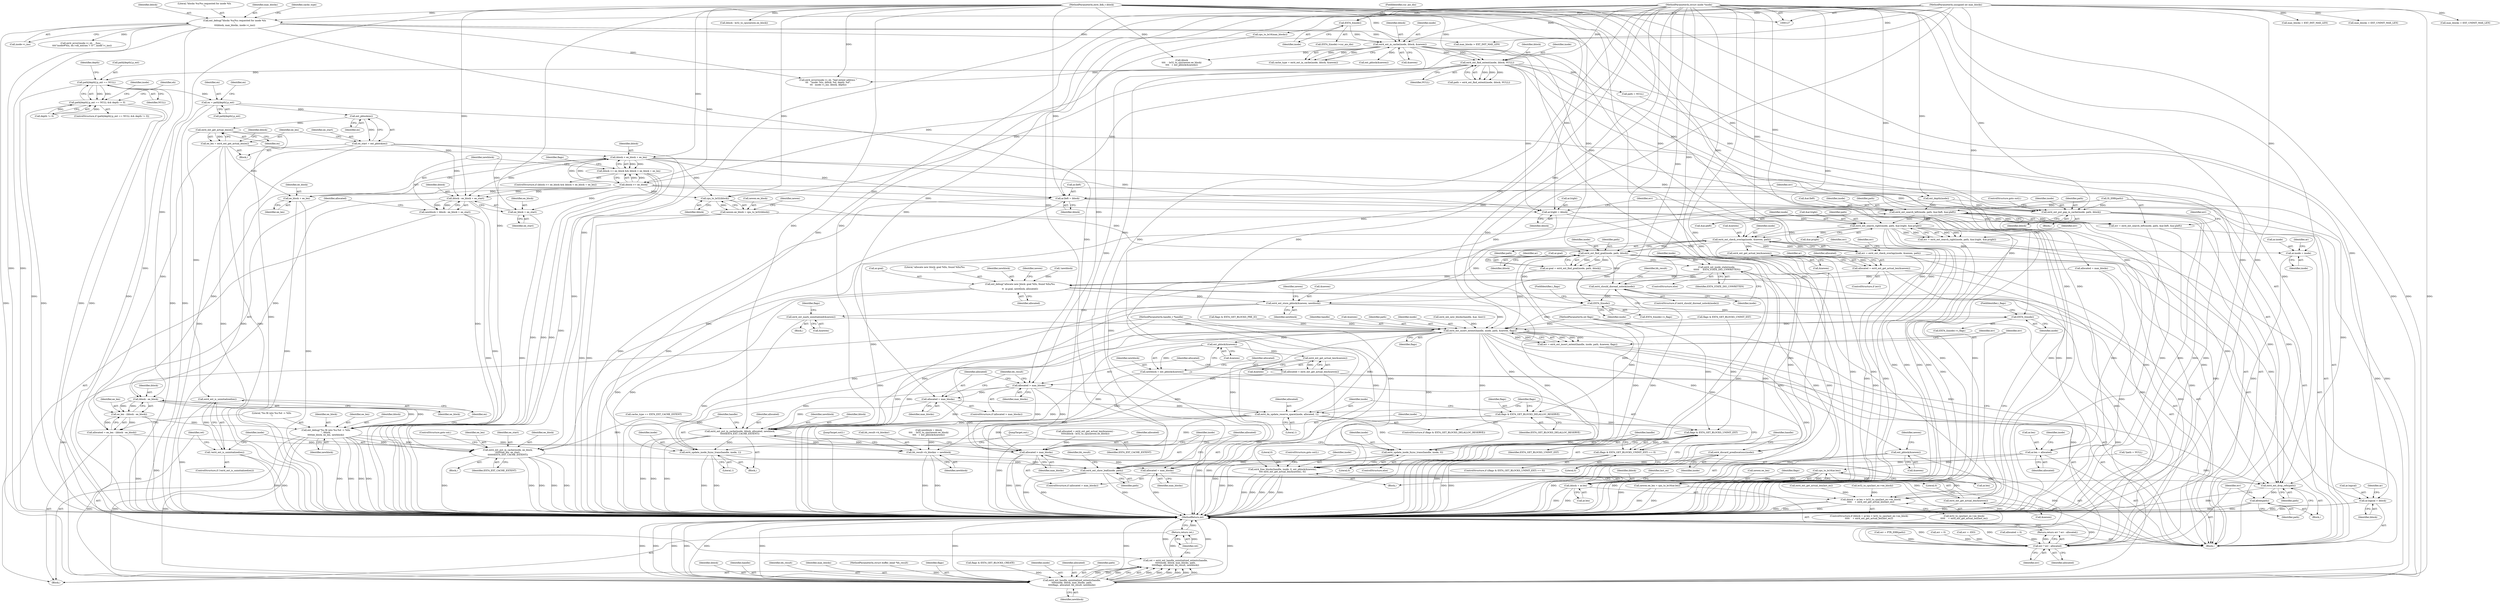 digraph "0_linux_744692dc059845b2a3022119871846e74d4f6e11@array" {
"1000257" [label="(Call,path[depth].p_ext == NULL)"];
"1000235" [label="(Call,ext4_ext_find_extent(inode, iblock, NULL))"];
"1000178" [label="(Call,ext4_ext_in_cache(inode, iblock, &newex))"];
"1000160" [label="(Call,EXT4_I(inode))"];
"1000129" [label="(MethodParameterIn,struct inode *inode)"];
"1000169" [label="(Call,ext_debug(\"blocks %u/%u requested for inode %lu\n\",\n\t\t\tiblock, max_blocks, inode->i_ino))"];
"1000130" [label="(MethodParameterIn,ext4_lblk_t iblock)"];
"1000131" [label="(MethodParameterIn,unsigned int max_blocks)"];
"1000256" [label="(Call,path[depth].p_ext == NULL && depth != 0)"];
"1000290" [label="(Call,ex = path[depth].p_ext)"];
"1000310" [label="(Call,ext_pblock(ex))"];
"1000308" [label="(Call,ee_start = ext_pblock(ex))"];
"1000330" [label="(Call,iblock - ee_block + ee_start)"];
"1000328" [label="(Call,newblock = iblock - ee_block + ee_start)"];
"1000342" [label="(Call,ext_debug(\"%u fit into %u:%d -> %llu\n\", iblock,\n\t\t\t\t\tee_block, ee_len, newblock))"];
"1000353" [label="(Call,ext4_ext_put_in_cache(inode, ee_block,\n\t\t\t\t\t\t\tee_len, ee_start,\n\t\t\t\t\t\t\tEXT4_EXT_CACHE_EXTENT))"];
"1000719" [label="(Call,ext4_ext_show_leaf(inode, path))"];
"1000742" [label="(Call,ext4_ext_drop_refs(path))"];
"1000744" [label="(Call,kfree(path))"];
"1000362" [label="(Call,ext4_ext_handle_uninitialized_extents(handle,\n\t\t\t\t\tinode, iblock, max_blocks, path,\n\t\t\t\t\tflags, allocated, bh_result, newblock))"];
"1000360" [label="(Call,ret = ext4_ext_handle_uninitialized_extents(handle,\n\t\t\t\t\tinode, iblock, max_blocks, path,\n\t\t\t\t\tflags, allocated, bh_result, newblock))"];
"1000372" [label="(Return,return ret;)"];
"1000733" [label="(Call,bh_result->b_blocknr = newblock)"];
"1000339" [label="(Call,iblock - ee_block)"];
"1000337" [label="(Call,ee_len - (iblock - ee_block))"];
"1000335" [label="(Call,allocated = ee_len - (iblock - ee_block))"];
"1000713" [label="(Call,allocated > max_blocks)"];
"1000716" [label="(Call,allocated = max_blocks)"];
"1000747" [label="(Call,err ? err : allocated)"];
"1000746" [label="(Return,return err ? err : allocated;)"];
"1000332" [label="(Call,ee_block + ee_start)"];
"1000315" [label="(Call,ext4_ext_get_actual_len(ex))"];
"1000313" [label="(Call,ee_len = ext4_ext_get_actual_len(ex))"];
"1000322" [label="(Call,iblock < ee_block + ee_len)"];
"1000318" [label="(Call,iblock >= ee_block && iblock < ee_block + ee_len)"];
"1000381" [label="(Call,ext4_ext_put_gap_in_cache(inode, path, iblock))"];
"1000386" [label="(Call,ar.lleft = iblock)"];
"1000393" [label="(Call,ext4_ext_search_left(inode, path, &ar.lleft, &ar.pleft))"];
"1000391" [label="(Call,err = ext4_ext_search_left(inode, path, &ar.lleft, &ar.pleft))"];
"1000414" [label="(Call,ext4_ext_search_right(inode, path, &ar.lright, &ar.pright))"];
"1000412" [label="(Call,err = ext4_ext_search_right(inode, path, &ar.lright, &ar.pright))"];
"1000466" [label="(Call,ext4_ext_check_overlap(inode, &newex, path))"];
"1000464" [label="(Call,err = ext4_ext_check_overlap(inode, &newex, path))"];
"1000475" [label="(Call,ext4_ext_get_actual_len(&newex))"];
"1000473" [label="(Call,allocated = ext4_ext_get_actual_len(&newex))"];
"1000500" [label="(Call,ar.len = allocated)"];
"1000548" [label="(Call,cpu_to_le16(ar.len))"];
"1000544" [label="(Call,newex.ee_len = cpu_to_le16(ar.len))"];
"1000600" [label="(Call,iblock + ar.len > le32_to_cpu(last_ex->ee_block)\n\t\t\t\t\t    + ext4_ext_get_actual_len(last_ex))"];
"1000601" [label="(Call,iblock + ar.len)"];
"1000533" [label="(Call,ext_debug(\"allocate new block: goal %llu, found %llu/%u\n\",\n\t\t  ar.goal, newblock, allocated))"];
"1000540" [label="(Call,ext4_ext_store_pblock(&newex, newblock))"];
"1000557" [label="(Call,ext4_ext_mark_uninitialized(&newex))"];
"1000638" [label="(Call,ext4_ext_insert_extent(handle, inode, path, &newex, flags))"];
"1000636" [label="(Call,err = ext4_ext_insert_extent(handle, inode, path, &newex, flags))"];
"1000648" [label="(Call,ext4_discard_preallocations(inode))"];
"1000650" [label="(Call,ext4_free_blocks(handle, inode, 0, ext_pblock(&newex),\n\t\t\t\t ext4_ext_get_actual_len(&newex), 0))"];
"1000654" [label="(Call,ext_pblock(&newex))"];
"1000657" [label="(Call,ext4_ext_get_actual_len(&newex))"];
"1000664" [label="(Call,ext_pblock(&newex))"];
"1000662" [label="(Call,newblock = ext_pblock(&newex))"];
"1000696" [label="(Call,ext4_ext_put_in_cache(inode, iblock, allocated, newblock,\n\t\t\t\t\t\tEXT4_EXT_CACHE_EXTENT))"];
"1000702" [label="(Call,ext4_update_inode_fsync_trans(handle, inode, 1))"];
"1000669" [label="(Call,ext4_ext_get_actual_len(&newex))"];
"1000667" [label="(Call,allocated = ext4_ext_get_actual_len(&newex))"];
"1000673" [label="(Call,allocated > max_blocks)"];
"1000676" [label="(Call,allocated = max_blocks)"];
"1000685" [label="(Call,ext4_da_update_reserve_space(inode, allocated, 1))"];
"1000707" [label="(Call,ext4_update_inode_fsync_trans(handle, inode, 0))"];
"1000682" [label="(Call,flags & EXT4_GET_BLOCKS_DELALLOC_RESERVE)"];
"1000691" [label="(Call,flags & EXT4_GET_BLOCKS_UNINIT_EXT)"];
"1000690" [label="(Call,(flags & EXT4_GET_BLOCKS_UNINIT_EXT) == 0)"];
"1000482" [label="(Call,ar.inode = inode)"];
"1000491" [label="(Call,ext4_ext_find_goal(inode, path, iblock))"];
"1000487" [label="(Call,ar.goal = ext4_ext_find_goal(inode, path, iblock))"];
"1000495" [label="(Call,ar.logical = iblock)"];
"1000573" [label="(Call,ext4_set_inode_state(inode,\n \t\t\t\t\t\t     EXT4_STATE_DIO_UNWRITTEN))"];
"1000577" [label="(Call,ext4_should_dioread_nolock(inode))"];
"1000585" [label="(Call,EXT4_I(inode))"];
"1000615" [label="(Call,EXT4_I(inode))"];
"1000407" [label="(Call,ar.lright = iblock)"];
"1000456" [label="(Call,cpu_to_le32(iblock))"];
"1000452" [label="(Call,newex.ee_block = cpu_to_le32(iblock))"];
"1000324" [label="(Call,ee_block + ee_len)"];
"1000350" [label="(Call,ext4_ext_is_uninitialized(ex))"];
"1000349" [label="(Call,!ext4_ext_is_uninitialized(ex))"];
"1000561" [label="(Call,flags & EXT4_GET_BLOCKS_PRE_IO)"];
"1000365" [label="(Identifier,iblock)"];
"1000711" [label="(JumpTarget,out:)"];
"1000494" [label="(Identifier,iblock)"];
"1000265" [label="(Identifier,depth)"];
"1000723" [label="(Identifier,bh_result)"];
"1000482" [label="(Call,ar.inode = inode)"];
"1000382" [label="(Identifier,inode)"];
"1000667" [label="(Call,allocated = ext4_ext_get_actual_len(&newex))"];
"1000453" [label="(Call,newex.ee_block)"];
"1000391" [label="(Call,err = ext4_ext_search_left(inode, path, &ar.lleft, &ar.pleft))"];
"1000715" [label="(Identifier,max_blocks)"];
"1000699" [label="(Identifier,allocated)"];
"1000681" [label="(ControlStructure,if (flags & EXT4_GET_BLOCKS_DELALLOC_RESERVE))"];
"1000326" [label="(Identifier,ee_len)"];
"1000308" [label="(Call,ee_start = ext_pblock(ex))"];
"1000672" [label="(ControlStructure,if (allocated > max_blocks))"];
"1000235" [label="(Call,ext4_ext_find_extent(inode, iblock, NULL))"];
"1000464" [label="(Call,err = ext4_ext_check_overlap(inode, &newex, path))"];
"1000340" [label="(Identifier,iblock)"];
"1000243" [label="(Call,err = PTR_ERR(path))"];
"1000298" [label="(Identifier,ex)"];
"1000371" [label="(Identifier,newblock)"];
"1000533" [label="(Call,ext_debug(\"allocate new block: goal %llu, found %llu/%u\n\",\n\t\t  ar.goal, newblock, allocated))"];
"1000180" [label="(Identifier,iblock)"];
"1000449" [label="(Call,max_blocks = EXT_UNINIT_MAX_LEN)"];
"1000475" [label="(Call,ext4_ext_get_actual_len(&newex))"];
"1000661" [label="(ControlStructure,goto out2;)"];
"1000680" [label="(Identifier,bh_result)"];
"1000686" [label="(Identifier,inode)"];
"1000207" [label="(Call,iblock\n\t\t\t\t   - le32_to_cpu(newex.ee_block)\n\t\t\t\t   + ext_pblock(&newex))"];
"1000362" [label="(Call,ext4_ext_handle_uninitialized_extents(handle,\n\t\t\t\t\tinode, iblock, max_blocks, path,\n\t\t\t\t\tflags, allocated, bh_result, newblock))"];
"1000363" [label="(Identifier,handle)"];
"1000500" [label="(Call,ar.len = allocated)"];
"1000573" [label="(Call,ext4_set_inode_state(inode,\n \t\t\t\t\t\t     EXT4_STATE_DIO_UNWRITTEN))"];
"1000487" [label="(Call,ar.goal = ext4_ext_find_goal(inode, path, iblock))"];
"1000694" [label="(Literal,0)"];
"1000495" [label="(Call,ar.logical = iblock)"];
"1000176" [label="(Call,cache_type = ext4_ext_in_cache(inode, iblock, &newex))"];
"1000131" [label="(MethodParameterIn,unsigned int max_blocks)"];
"1000684" [label="(Identifier,EXT4_GET_BLOCKS_DELALLOC_RESERVE)"];
"1000691" [label="(Call,flags & EXT4_GET_BLOCKS_UNINIT_EXT)"];
"1000345" [label="(Identifier,ee_block)"];
"1000383" [label="(Identifier,path)"];
"1000675" [label="(Identifier,max_blocks)"];
"1000128" [label="(MethodParameterIn,handle_t *handle)"];
"1000577" [label="(Call,ext4_should_dioread_nolock(inode))"];
"1000741" [label="(Block,)"];
"1000377" [label="(Identifier,flags)"];
"1000470" [label="(Identifier,path)"];
"1000492" [label="(Identifier,inode)"];
"1000713" [label="(Call,allocated > max_blocks)"];
"1000352" [label="(Block,)"];
"1000161" [label="(Identifier,inode)"];
"1000586" [label="(Identifier,inode)"];
"1000734" [label="(Call,bh_result->b_blocknr)"];
"1000313" [label="(Call,ee_len = ext4_ext_get_actual_len(ex))"];
"1000336" [label="(Identifier,allocated)"];
"1000360" [label="(Call,ret = ext4_ext_handle_uninitialized_extents(handle,\n\t\t\t\t\tinode, iblock, max_blocks, path,\n\t\t\t\t\tflags, allocated, bh_result, newblock))"];
"1000415" [label="(Identifier,inode)"];
"1000134" [label="(Block,)"];
"1000330" [label="(Call,iblock - ee_block + ee_start)"];
"1000601" [label="(Call,iblock + ar.len)"];
"1000665" [label="(Call,&newex)"];
"1000491" [label="(Call,ext4_ext_find_goal(inode, path, iblock))"];
"1000749" [label="(Identifier,err)"];
"1000162" [label="(FieldIdentifier,cur_aio_dio)"];
"1000702" [label="(Call,ext4_update_inode_fsync_trans(handle, inode, 1))"];
"1000712" [label="(ControlStructure,if (allocated > max_blocks))"];
"1000688" [label="(Literal,1)"];
"1000658" [label="(Call,&newex)"];
"1000309" [label="(Identifier,ee_start)"];
"1000314" [label="(Identifier,ee_len)"];
"1000748" [label="(Identifier,err)"];
"1000703" [label="(Identifier,handle)"];
"1000614" [label="(Call,EXT4_I(inode)->i_flags)"];
"1000615" [label="(Call,EXT4_I(inode))"];
"1000290" [label="(Call,ex = path[depth].p_ext)"];
"1000361" [label="(Identifier,ret)"];
"1000542" [label="(Identifier,newex)"];
"1000466" [label="(Call,ext4_ext_check_overlap(inode, &newex, path))"];
"1000479" [label="(Call,allocated = max_blocks)"];
"1000751" [label="(MethodReturn,int)"];
"1000437" [label="(Call,max_blocks = EXT_INIT_MAX_LEN)"];
"1000683" [label="(Identifier,flags)"];
"1000504" [label="(Identifier,allocated)"];
"1000650" [label="(Call,ext4_free_blocks(handle, inode, 0, ext_pblock(&newex),\n\t\t\t\t ext4_ext_get_actual_len(&newex), 0))"];
"1000530" [label="(Call,!newblock)"];
"1000705" [label="(Literal,1)"];
"1000502" [label="(Identifier,ar)"];
"1000325" [label="(Identifier,ee_block)"];
"1000611" [label="(Call,ext4_ext_get_actual_len(last_ex))"];
"1000359" [label="(ControlStructure,goto out;)"];
"1000405" [label="(Identifier,err)"];
"1000179" [label="(Identifier,inode)"];
"1000421" [label="(Call,&ar.pright)"];
"1000587" [label="(FieldIdentifier,i_flags)"];
"1000136" [label="(Call,*path = NULL)"];
"1000356" [label="(Identifier,ee_len)"];
"1000354" [label="(Identifier,inode)"];
"1000205" [label="(Call,newblock = iblock\n\t\t\t\t   - le32_to_cpu(newex.ee_block)\n\t\t\t\t   + ext_pblock(&newex))"];
"1000256" [label="(Call,path[depth].p_ext == NULL && depth != 0)"];
"1000236" [label="(Identifier,inode)"];
"1000253" [label="(Call,ext_depth(inode))"];
"1000178" [label="(Call,ext4_ext_in_cache(inode, iblock, &newex))"];
"1000716" [label="(Call,allocated = max_blocks)"];
"1000319" [label="(Call,iblock >= ee_block)"];
"1000255" [label="(ControlStructure,if (path[depth].p_ext == NULL && depth != 0))"];
"1000311" [label="(Identifier,ex)"];
"1000323" [label="(Identifier,iblock)"];
"1000413" [label="(Identifier,err)"];
"1000173" [label="(Call,inode->i_ino)"];
"1000603" [label="(Call,ar.len)"];
"1000639" [label="(Identifier,handle)"];
"1000677" [label="(Identifier,allocated)"];
"1000346" [label="(Identifier,ee_len)"];
"1000637" [label="(Identifier,err)"];
"1000746" [label="(Return,return err ? err : allocated;)"];
"1000322" [label="(Call,iblock < ee_block + ee_len)"];
"1000541" [label="(Call,&newex)"];
"1000708" [label="(Identifier,handle)"];
"1000483" [label="(Call,ar.inode)"];
"1000575" [label="(Identifier,EXT4_STATE_DIO_UNWRITTEN)"];
"1000370" [label="(Identifier,bh_result)"];
"1000744" [label="(Call,kfree(path))"];
"1000687" [label="(Identifier,allocated)"];
"1000159" [label="(Call,EXT4_I(inode)->cur_aio_dio)"];
"1000366" [label="(Identifier,max_blocks)"];
"1000636" [label="(Call,err = ext4_ext_insert_extent(handle, inode, path, &newex, flags))"];
"1000546" [label="(Identifier,newex)"];
"1000493" [label="(Identifier,path)"];
"1000349" [label="(Call,!ext4_ext_is_uninitialized(ex))"];
"1000238" [label="(Identifier,NULL)"];
"1000607" [label="(Call,le32_to_cpu(last_ex->ee_block))"];
"1000172" [label="(Identifier,max_blocks)"];
"1000217" [label="(Call,allocated = ext4_ext_get_actual_len(&newex) -\n\t\t\t\t\t(iblock - le32_to_cpu(newex.ee_block)))"];
"1000353" [label="(Call,ext4_ext_put_in_cache(inode, ee_block,\n\t\t\t\t\t\t\tee_len, ee_start,\n\t\t\t\t\t\t\tEXT4_EXT_CACHE_EXTENT))"];
"1000344" [label="(Identifier,iblock)"];
"1000499" [label="(Identifier,iblock)"];
"1000535" [label="(Call,ar.goal)"];
"1000697" [label="(Identifier,inode)"];
"1000642" [label="(Call,&newex)"];
"1000617" [label="(FieldIdentifier,i_flags)"];
"1000201" [label="(Call,cache_type == EXT4_EXT_CACHE_EXTENT)"];
"1000682" [label="(Call,flags & EXT4_GET_BLOCKS_DELALLOC_RESERVE)"];
"1000669" [label="(Call,ext4_ext_get_actual_len(&newex))"];
"1000674" [label="(Identifier,allocated)"];
"1000329" [label="(Identifier,newblock)"];
"1000719" [label="(Call,ext4_ext_show_leaf(inode, path))"];
"1000393" [label="(Call,ext4_ext_search_left(inode, path, &ar.lleft, &ar.pleft))"];
"1000169" [label="(Call,ext_debug(\"blocks %u/%u requested for inode %lu\n\",\n\t\t\tiblock, max_blocks, inode->i_ino))"];
"1000351" [label="(Identifier,ex)"];
"1000160" [label="(Call,EXT4_I(inode))"];
"1000733" [label="(Call,bh_result->b_blocknr = newblock)"];
"1000357" [label="(Identifier,ee_start)"];
"1000386" [label="(Call,ar.lleft = iblock)"];
"1000430" [label="(Call,max_blocks > EXT_INIT_MAX_LEN)"];
"1000373" [label="(Identifier,ret)"];
"1000474" [label="(Identifier,allocated)"];
"1000132" [label="(MethodParameterIn,struct buffer_head *bh_result)"];
"1000710" [label="(Literal,0)"];
"1000750" [label="(Identifier,allocated)"];
"1000292" [label="(Call,path[depth].p_ext)"];
"1000417" [label="(Call,&ar.lright)"];
"1000659" [label="(Identifier,newex)"];
"1000664" [label="(Call,ext_pblock(&newex))"];
"1000324" [label="(Call,ee_block + ee_len)"];
"1000695" [label="(Block,)"];
"1000488" [label="(Call,ar.goal)"];
"1000268" [label="(Call,ext4_error(inode->i_sb, \"bad extent address \"\n\t\t\t   \"inode: %lu, iblock: %d, depth: %d\",\n\t\t\t   inode->i_ino, iblock, depth))"];
"1000130" [label="(MethodParameterIn,ext4_lblk_t iblock)"];
"1000497" [label="(Identifier,ar)"];
"1000385" [label="(ControlStructure,goto out2;)"];
"1000644" [label="(Identifier,flags)"];
"1000580" [label="(Identifier,bh_result)"];
"1000443" [label="(Call,max_blocks > EXT_UNINIT_MAX_LEN)"];
"1000395" [label="(Identifier,path)"];
"1000685" [label="(Call,ext4_da_update_reserve_space(inode, allocated, 1))"];
"1000355" [label="(Identifier,ee_block)"];
"1000368" [label="(Identifier,flags)"];
"1000663" [label="(Identifier,newblock)"];
"1000690" [label="(Call,(flags & EXT4_GET_BLOCKS_UNINIT_EXT) == 0)"];
"1000486" [label="(Identifier,inode)"];
"1000392" [label="(Identifier,err)"];
"1000315" [label="(Call,ext4_ext_get_actual_len(ex))"];
"1000299" [label="(Block,)"];
"1000237" [label="(Identifier,iblock)"];
"1000332" [label="(Call,ee_block + ee_start)"];
"1000264" [label="(Call,depth != 0)"];
"1000696" [label="(Call,ext4_ext_put_in_cache(inode, iblock, allocated, newblock,\n\t\t\t\t\t\tEXT4_EXT_CACHE_EXTENT))"];
"1000616" [label="(Identifier,inode)"];
"1000599" [label="(ControlStructure,if (iblock + ar.len > le32_to_cpu(last_ex->ee_block)\n\t\t\t\t\t    + ext4_ext_get_actual_len(last_ex)))"];
"1000585" [label="(Call,EXT4_I(inode))"];
"1000270" [label="(Identifier,inode)"];
"1000743" [label="(Identifier,path)"];
"1000380" [label="(Block,)"];
"1000426" [label="(Identifier,err)"];
"1000692" [label="(Identifier,flags)"];
"1000240" [label="(Call,IS_ERR(path))"];
"1000578" [label="(Identifier,inode)"];
"1000133" [label="(MethodParameterIn,int flags)"];
"1000396" [label="(Call,&ar.lleft)"];
"1000193" [label="(Call,flags & EXT4_GET_BLOCKS_CREATE)"];
"1000328" [label="(Call,newblock = iblock - ee_block + ee_start)"];
"1000407" [label="(Call,ar.lright = iblock)"];
"1000387" [label="(Call,ar.lleft)"];
"1000129" [label="(MethodParameterIn,struct inode *inode)"];
"1000411" [label="(Identifier,iblock)"];
"1000701" [label="(Identifier,EXT4_EXT_CACHE_EXTENT)"];
"1000408" [label="(Call,ar.lright)"];
"1000342" [label="(Call,ext_debug(\"%u fit into %u:%d -> %llu\n\", iblock,\n\t\t\t\t\tee_block, ee_len, newblock))"];
"1000320" [label="(Identifier,iblock)"];
"1000548" [label="(Call,cpu_to_le16(ar.len))"];
"1000257" [label="(Call,path[depth].p_ext == NULL)"];
"1000457" [label="(Identifier,iblock)"];
"1000627" [label="(Call,ext4_error(inode->i_sb, __func__,\n\t\t\t\t\"inode#%lu, eh->eh_entries = 0!\", inode->i_ino))"];
"1000263" [label="(Identifier,NULL)"];
"1000489" [label="(Identifier,ar)"];
"1000704" [label="(Identifier,inode)"];
"1000400" [label="(Call,&ar.pleft)"];
"1000721" [label="(Identifier,path)"];
"1000335" [label="(Call,allocated = ee_len - (iblock - ee_block))"];
"1000310" [label="(Call,ext_pblock(ex))"];
"1000718" [label="(Identifier,max_blocks)"];
"1000348" [label="(ControlStructure,if (!ext4_ext_is_uninitialized(ex)))"];
"1000670" [label="(Call,&newex)"];
"1000334" [label="(Identifier,ee_start)"];
"1000673" [label="(Call,allocated > max_blocks)"];
"1000317" [label="(ControlStructure,if (iblock >= ee_block && iblock < ee_block + ee_len))"];
"1000660" [label="(Literal,0)"];
"1000214" [label="(Call,ext_pblock(&newex))"];
"1000364" [label="(Identifier,inode)"];
"1000501" [label="(Call,ar.len)"];
"1000609" [label="(Identifier,last_ex)"];
"1000576" [label="(ControlStructure,if (ext4_should_dioread_nolock(inode)))"];
"1000177" [label="(Identifier,cache_type)"];
"1000233" [label="(Call,path = ext4_ext_find_extent(inode, iblock, NULL))"];
"1000717" [label="(Identifier,allocated)"];
"1000646" [label="(Identifier,err)"];
"1000462" [label="(Call,cpu_to_le16(max_blocks))"];
"1000720" [label="(Identifier,inode)"];
"1000171" [label="(Identifier,iblock)"];
"1000316" [label="(Identifier,ex)"];
"1000706" [label="(ControlStructure,else)"];
"1000689" [label="(ControlStructure,if ((flags & EXT4_GET_BLOCKS_UNINIT_EXT) == 0))"];
"1000574" [label="(Identifier,inode)"];
"1000709" [label="(Identifier,inode)"];
"1000338" [label="(Identifier,ee_len)"];
"1000549" [label="(Call,ar.len)"];
"1000468" [label="(Call,&newex)"];
"1000700" [label="(Identifier,newblock)"];
"1000460" [label="(Identifier,newex)"];
"1000327" [label="(Block,)"];
"1000452" [label="(Call,newex.ee_block = cpu_to_le32(iblock))"];
"1000556" [label="(Block,)"];
"1000496" [label="(Call,ar.logical)"];
"1000456" [label="(Call,cpu_to_le32(iblock))"];
"1000343" [label="(Literal,\"%u fit into %u:%d -> %llu\n\")"];
"1000641" [label="(Identifier,path)"];
"1000648" [label="(Call,ext4_discard_preallocations(inode))"];
"1000471" [label="(ControlStructure,if (err))"];
"1000640" [label="(Identifier,inode)"];
"1000558" [label="(Call,&newex)"];
"1000247" [label="(Call,path = NULL)"];
"1000742" [label="(Call,ext4_ext_drop_refs(path))"];
"1000638" [label="(Call,ext4_ext_insert_extent(handle, inode, path, &newex, flags))"];
"1000476" [label="(Call,&newex)"];
"1000394" [label="(Identifier,inode)"];
"1000539" [label="(Identifier,allocated)"];
"1000600" [label="(Call,iblock + ar.len > le32_to_cpu(last_ex->ee_block)\n\t\t\t\t\t    + ext4_ext_get_actual_len(last_ex))"];
"1000652" [label="(Identifier,inode)"];
"1000655" [label="(Call,&newex)"];
"1000170" [label="(Literal,\"blocks %u/%u requested for inode %lu\n\")"];
"1000145" [label="(Call,err = 0)"];
"1000291" [label="(Identifier,ex)"];
"1000465" [label="(Identifier,err)"];
"1000223" [label="(Call,iblock - le32_to_cpu(newex.ee_block))"];
"1000654" [label="(Call,ext_pblock(&newex))"];
"1000278" [label="(Call,err = -EIO)"];
"1000347" [label="(Identifier,newblock)"];
"1000602" [label="(Identifier,iblock)"];
"1000545" [label="(Call,newex.ee_len)"];
"1000557" [label="(Call,ext4_ext_mark_uninitialized(&newex))"];
"1000333" [label="(Identifier,ee_block)"];
"1000554" [label="(Identifier,flags)"];
"1000714" [label="(Identifier,allocated)"];
"1000369" [label="(Identifier,allocated)"];
"1000649" [label="(Identifier,inode)"];
"1000657" [label="(Call,ext4_ext_get_actual_len(&newex))"];
"1000693" [label="(Identifier,EXT4_GET_BLOCKS_UNINIT_EXT)"];
"1000647" [label="(Block,)"];
"1000284" [label="(Identifier,eh)"];
"1000258" [label="(Call,path[depth].p_ext)"];
"1000534" [label="(Literal,\"allocate new block: goal %llu, found %llu/%u\n\")"];
"1000651" [label="(Identifier,handle)"];
"1000668" [label="(Identifier,allocated)"];
"1000662" [label="(Call,newblock = ext_pblock(&newex))"];
"1000553" [label="(Call,flags & EXT4_GET_BLOCKS_UNINIT_EXT)"];
"1000738" [label="(JumpTarget,out2:)"];
"1000152" [label="(Call,allocated = 0)"];
"1000318" [label="(Call,iblock >= ee_block && iblock < ee_block + ee_len)"];
"1000707" [label="(Call,ext4_update_inode_fsync_trans(handle, inode, 0))"];
"1000390" [label="(Identifier,iblock)"];
"1000540" [label="(Call,ext4_ext_store_pblock(&newex, newblock))"];
"1000562" [label="(Identifier,flags)"];
"1000367" [label="(Identifier,path)"];
"1000584" [label="(Call,EXT4_I(inode)->i_flags)"];
"1000339" [label="(Call,iblock - ee_block)"];
"1000350" [label="(Call,ext4_ext_is_uninitialized(ex))"];
"1000467" [label="(Identifier,inode)"];
"1000698" [label="(Identifier,iblock)"];
"1000676" [label="(Call,allocated = max_blocks)"];
"1000544" [label="(Call,newex.ee_len = cpu_to_le16(ar.len))"];
"1000606" [label="(Call,le32_to_cpu(last_ex->ee_block)\n\t\t\t\t\t    + ext4_ext_get_actual_len(last_ex))"];
"1000358" [label="(Identifier,EXT4_EXT_CACHE_EXTENT)"];
"1000472" [label="(Identifier,err)"];
"1000745" [label="(Identifier,path)"];
"1000337" [label="(Call,ee_len - (iblock - ee_block))"];
"1000414" [label="(Call,ext4_ext_search_right(inode, path, &ar.lright, &ar.pright))"];
"1000181" [label="(Call,&newex)"];
"1000381" [label="(Call,ext4_ext_put_gap_in_cache(inode, path, iblock))"];
"1000372" [label="(Return,return ret;)"];
"1000341" [label="(Identifier,ee_block)"];
"1000747" [label="(Call,err ? err : allocated)"];
"1000384" [label="(Identifier,iblock)"];
"1000538" [label="(Identifier,newblock)"];
"1000508" [label="(Identifier,inode)"];
"1000543" [label="(Identifier,newblock)"];
"1000523" [label="(Call,ext4_mb_new_blocks(handle, &ar, &err))"];
"1000678" [label="(Identifier,max_blocks)"];
"1000331" [label="(Identifier,iblock)"];
"1000484" [label="(Identifier,ar)"];
"1000572" [label="(ControlStructure,else)"];
"1000473" [label="(Call,allocated = ext4_ext_get_actual_len(&newex))"];
"1000412" [label="(Call,err = ext4_ext_search_right(inode, path, &ar.lright, &ar.pright))"];
"1000416" [label="(Identifier,path)"];
"1000737" [label="(Identifier,newblock)"];
"1000653" [label="(Literal,0)"];
"1000257" -> "1000256"  [label="AST: "];
"1000257" -> "1000263"  [label="CFG: "];
"1000258" -> "1000257"  [label="AST: "];
"1000263" -> "1000257"  [label="AST: "];
"1000265" -> "1000257"  [label="CFG: "];
"1000256" -> "1000257"  [label="CFG: "];
"1000257" -> "1000751"  [label="DDG: "];
"1000257" -> "1000751"  [label="DDG: "];
"1000257" -> "1000256"  [label="DDG: "];
"1000257" -> "1000256"  [label="DDG: "];
"1000235" -> "1000257"  [label="DDG: "];
"1000257" -> "1000290"  [label="DDG: "];
"1000235" -> "1000233"  [label="AST: "];
"1000235" -> "1000238"  [label="CFG: "];
"1000236" -> "1000235"  [label="AST: "];
"1000237" -> "1000235"  [label="AST: "];
"1000238" -> "1000235"  [label="AST: "];
"1000233" -> "1000235"  [label="CFG: "];
"1000235" -> "1000751"  [label="DDG: "];
"1000235" -> "1000751"  [label="DDG: "];
"1000235" -> "1000233"  [label="DDG: "];
"1000235" -> "1000233"  [label="DDG: "];
"1000235" -> "1000233"  [label="DDG: "];
"1000178" -> "1000235"  [label="DDG: "];
"1000178" -> "1000235"  [label="DDG: "];
"1000129" -> "1000235"  [label="DDG: "];
"1000130" -> "1000235"  [label="DDG: "];
"1000235" -> "1000247"  [label="DDG: "];
"1000235" -> "1000253"  [label="DDG: "];
"1000235" -> "1000268"  [label="DDG: "];
"1000235" -> "1000319"  [label="DDG: "];
"1000235" -> "1000381"  [label="DDG: "];
"1000235" -> "1000386"  [label="DDG: "];
"1000235" -> "1000407"  [label="DDG: "];
"1000235" -> "1000456"  [label="DDG: "];
"1000178" -> "1000176"  [label="AST: "];
"1000178" -> "1000181"  [label="CFG: "];
"1000179" -> "1000178"  [label="AST: "];
"1000180" -> "1000178"  [label="AST: "];
"1000181" -> "1000178"  [label="AST: "];
"1000176" -> "1000178"  [label="CFG: "];
"1000178" -> "1000751"  [label="DDG: "];
"1000178" -> "1000751"  [label="DDG: "];
"1000178" -> "1000751"  [label="DDG: "];
"1000178" -> "1000176"  [label="DDG: "];
"1000178" -> "1000176"  [label="DDG: "];
"1000178" -> "1000176"  [label="DDG: "];
"1000160" -> "1000178"  [label="DDG: "];
"1000129" -> "1000178"  [label="DDG: "];
"1000169" -> "1000178"  [label="DDG: "];
"1000130" -> "1000178"  [label="DDG: "];
"1000178" -> "1000207"  [label="DDG: "];
"1000178" -> "1000214"  [label="DDG: "];
"1000178" -> "1000466"  [label="DDG: "];
"1000178" -> "1000719"  [label="DDG: "];
"1000160" -> "1000159"  [label="AST: "];
"1000160" -> "1000161"  [label="CFG: "];
"1000161" -> "1000160"  [label="AST: "];
"1000162" -> "1000160"  [label="CFG: "];
"1000129" -> "1000160"  [label="DDG: "];
"1000129" -> "1000127"  [label="AST: "];
"1000129" -> "1000751"  [label="DDG: "];
"1000129" -> "1000253"  [label="DDG: "];
"1000129" -> "1000353"  [label="DDG: "];
"1000129" -> "1000362"  [label="DDG: "];
"1000129" -> "1000381"  [label="DDG: "];
"1000129" -> "1000393"  [label="DDG: "];
"1000129" -> "1000414"  [label="DDG: "];
"1000129" -> "1000466"  [label="DDG: "];
"1000129" -> "1000482"  [label="DDG: "];
"1000129" -> "1000491"  [label="DDG: "];
"1000129" -> "1000573"  [label="DDG: "];
"1000129" -> "1000577"  [label="DDG: "];
"1000129" -> "1000585"  [label="DDG: "];
"1000129" -> "1000615"  [label="DDG: "];
"1000129" -> "1000638"  [label="DDG: "];
"1000129" -> "1000648"  [label="DDG: "];
"1000129" -> "1000650"  [label="DDG: "];
"1000129" -> "1000685"  [label="DDG: "];
"1000129" -> "1000696"  [label="DDG: "];
"1000129" -> "1000702"  [label="DDG: "];
"1000129" -> "1000707"  [label="DDG: "];
"1000129" -> "1000719"  [label="DDG: "];
"1000169" -> "1000134"  [label="AST: "];
"1000169" -> "1000173"  [label="CFG: "];
"1000170" -> "1000169"  [label="AST: "];
"1000171" -> "1000169"  [label="AST: "];
"1000172" -> "1000169"  [label="AST: "];
"1000173" -> "1000169"  [label="AST: "];
"1000177" -> "1000169"  [label="CFG: "];
"1000169" -> "1000751"  [label="DDG: "];
"1000169" -> "1000751"  [label="DDG: "];
"1000169" -> "1000751"  [label="DDG: "];
"1000130" -> "1000169"  [label="DDG: "];
"1000131" -> "1000169"  [label="DDG: "];
"1000169" -> "1000268"  [label="DDG: "];
"1000169" -> "1000362"  [label="DDG: "];
"1000169" -> "1000430"  [label="DDG: "];
"1000169" -> "1000627"  [label="DDG: "];
"1000169" -> "1000713"  [label="DDG: "];
"1000130" -> "1000127"  [label="AST: "];
"1000130" -> "1000751"  [label="DDG: "];
"1000130" -> "1000207"  [label="DDG: "];
"1000130" -> "1000223"  [label="DDG: "];
"1000130" -> "1000268"  [label="DDG: "];
"1000130" -> "1000319"  [label="DDG: "];
"1000130" -> "1000322"  [label="DDG: "];
"1000130" -> "1000330"  [label="DDG: "];
"1000130" -> "1000339"  [label="DDG: "];
"1000130" -> "1000342"  [label="DDG: "];
"1000130" -> "1000362"  [label="DDG: "];
"1000130" -> "1000381"  [label="DDG: "];
"1000130" -> "1000386"  [label="DDG: "];
"1000130" -> "1000407"  [label="DDG: "];
"1000130" -> "1000456"  [label="DDG: "];
"1000130" -> "1000491"  [label="DDG: "];
"1000130" -> "1000495"  [label="DDG: "];
"1000130" -> "1000600"  [label="DDG: "];
"1000130" -> "1000601"  [label="DDG: "];
"1000130" -> "1000696"  [label="DDG: "];
"1000131" -> "1000127"  [label="AST: "];
"1000131" -> "1000751"  [label="DDG: "];
"1000131" -> "1000362"  [label="DDG: "];
"1000131" -> "1000430"  [label="DDG: "];
"1000131" -> "1000437"  [label="DDG: "];
"1000131" -> "1000443"  [label="DDG: "];
"1000131" -> "1000449"  [label="DDG: "];
"1000131" -> "1000462"  [label="DDG: "];
"1000131" -> "1000479"  [label="DDG: "];
"1000131" -> "1000673"  [label="DDG: "];
"1000131" -> "1000676"  [label="DDG: "];
"1000131" -> "1000713"  [label="DDG: "];
"1000131" -> "1000716"  [label="DDG: "];
"1000256" -> "1000255"  [label="AST: "];
"1000256" -> "1000264"  [label="CFG: "];
"1000264" -> "1000256"  [label="AST: "];
"1000270" -> "1000256"  [label="CFG: "];
"1000284" -> "1000256"  [label="CFG: "];
"1000256" -> "1000751"  [label="DDG: "];
"1000256" -> "1000751"  [label="DDG: "];
"1000256" -> "1000751"  [label="DDG: "];
"1000264" -> "1000256"  [label="DDG: "];
"1000264" -> "1000256"  [label="DDG: "];
"1000290" -> "1000134"  [label="AST: "];
"1000290" -> "1000292"  [label="CFG: "];
"1000291" -> "1000290"  [label="AST: "];
"1000292" -> "1000290"  [label="AST: "];
"1000298" -> "1000290"  [label="CFG: "];
"1000290" -> "1000751"  [label="DDG: "];
"1000290" -> "1000751"  [label="DDG: "];
"1000290" -> "1000310"  [label="DDG: "];
"1000310" -> "1000308"  [label="AST: "];
"1000310" -> "1000311"  [label="CFG: "];
"1000311" -> "1000310"  [label="AST: "];
"1000308" -> "1000310"  [label="CFG: "];
"1000310" -> "1000308"  [label="DDG: "];
"1000310" -> "1000315"  [label="DDG: "];
"1000308" -> "1000299"  [label="AST: "];
"1000309" -> "1000308"  [label="AST: "];
"1000314" -> "1000308"  [label="CFG: "];
"1000308" -> "1000751"  [label="DDG: "];
"1000308" -> "1000751"  [label="DDG: "];
"1000308" -> "1000330"  [label="DDG: "];
"1000308" -> "1000332"  [label="DDG: "];
"1000308" -> "1000353"  [label="DDG: "];
"1000330" -> "1000328"  [label="AST: "];
"1000330" -> "1000332"  [label="CFG: "];
"1000331" -> "1000330"  [label="AST: "];
"1000332" -> "1000330"  [label="AST: "];
"1000328" -> "1000330"  [label="CFG: "];
"1000330" -> "1000751"  [label="DDG: "];
"1000330" -> "1000328"  [label="DDG: "];
"1000330" -> "1000328"  [label="DDG: "];
"1000322" -> "1000330"  [label="DDG: "];
"1000319" -> "1000330"  [label="DDG: "];
"1000319" -> "1000330"  [label="DDG: "];
"1000330" -> "1000339"  [label="DDG: "];
"1000328" -> "1000327"  [label="AST: "];
"1000329" -> "1000328"  [label="AST: "];
"1000336" -> "1000328"  [label="CFG: "];
"1000328" -> "1000751"  [label="DDG: "];
"1000328" -> "1000342"  [label="DDG: "];
"1000342" -> "1000327"  [label="AST: "];
"1000342" -> "1000347"  [label="CFG: "];
"1000343" -> "1000342"  [label="AST: "];
"1000344" -> "1000342"  [label="AST: "];
"1000345" -> "1000342"  [label="AST: "];
"1000346" -> "1000342"  [label="AST: "];
"1000347" -> "1000342"  [label="AST: "];
"1000351" -> "1000342"  [label="CFG: "];
"1000342" -> "1000751"  [label="DDG: "];
"1000342" -> "1000751"  [label="DDG: "];
"1000342" -> "1000751"  [label="DDG: "];
"1000342" -> "1000751"  [label="DDG: "];
"1000339" -> "1000342"  [label="DDG: "];
"1000339" -> "1000342"  [label="DDG: "];
"1000337" -> "1000342"  [label="DDG: "];
"1000342" -> "1000353"  [label="DDG: "];
"1000342" -> "1000353"  [label="DDG: "];
"1000342" -> "1000362"  [label="DDG: "];
"1000342" -> "1000362"  [label="DDG: "];
"1000342" -> "1000733"  [label="DDG: "];
"1000353" -> "1000352"  [label="AST: "];
"1000353" -> "1000358"  [label="CFG: "];
"1000354" -> "1000353"  [label="AST: "];
"1000355" -> "1000353"  [label="AST: "];
"1000356" -> "1000353"  [label="AST: "];
"1000357" -> "1000353"  [label="AST: "];
"1000358" -> "1000353"  [label="AST: "];
"1000359" -> "1000353"  [label="CFG: "];
"1000353" -> "1000751"  [label="DDG: "];
"1000353" -> "1000751"  [label="DDG: "];
"1000353" -> "1000751"  [label="DDG: "];
"1000353" -> "1000751"  [label="DDG: "];
"1000353" -> "1000751"  [label="DDG: "];
"1000253" -> "1000353"  [label="DDG: "];
"1000201" -> "1000353"  [label="DDG: "];
"1000353" -> "1000719"  [label="DDG: "];
"1000719" -> "1000134"  [label="AST: "];
"1000719" -> "1000721"  [label="CFG: "];
"1000720" -> "1000719"  [label="AST: "];
"1000721" -> "1000719"  [label="AST: "];
"1000723" -> "1000719"  [label="CFG: "];
"1000719" -> "1000751"  [label="DDG: "];
"1000719" -> "1000751"  [label="DDG: "];
"1000719" -> "1000751"  [label="DDG: "];
"1000707" -> "1000719"  [label="DDG: "];
"1000702" -> "1000719"  [label="DDG: "];
"1000638" -> "1000719"  [label="DDG: "];
"1000240" -> "1000719"  [label="DDG: "];
"1000136" -> "1000719"  [label="DDG: "];
"1000719" -> "1000742"  [label="DDG: "];
"1000742" -> "1000741"  [label="AST: "];
"1000742" -> "1000743"  [label="CFG: "];
"1000743" -> "1000742"  [label="AST: "];
"1000745" -> "1000742"  [label="CFG: "];
"1000742" -> "1000751"  [label="DDG: "];
"1000247" -> "1000742"  [label="DDG: "];
"1000638" -> "1000742"  [label="DDG: "];
"1000381" -> "1000742"  [label="DDG: "];
"1000491" -> "1000742"  [label="DDG: "];
"1000414" -> "1000742"  [label="DDG: "];
"1000240" -> "1000742"  [label="DDG: "];
"1000136" -> "1000742"  [label="DDG: "];
"1000393" -> "1000742"  [label="DDG: "];
"1000742" -> "1000744"  [label="DDG: "];
"1000744" -> "1000741"  [label="AST: "];
"1000744" -> "1000745"  [label="CFG: "];
"1000745" -> "1000744"  [label="AST: "];
"1000748" -> "1000744"  [label="CFG: "];
"1000744" -> "1000751"  [label="DDG: "];
"1000744" -> "1000751"  [label="DDG: "];
"1000362" -> "1000360"  [label="AST: "];
"1000362" -> "1000371"  [label="CFG: "];
"1000363" -> "1000362"  [label="AST: "];
"1000364" -> "1000362"  [label="AST: "];
"1000365" -> "1000362"  [label="AST: "];
"1000366" -> "1000362"  [label="AST: "];
"1000367" -> "1000362"  [label="AST: "];
"1000368" -> "1000362"  [label="AST: "];
"1000369" -> "1000362"  [label="AST: "];
"1000370" -> "1000362"  [label="AST: "];
"1000371" -> "1000362"  [label="AST: "];
"1000360" -> "1000362"  [label="CFG: "];
"1000362" -> "1000751"  [label="DDG: "];
"1000362" -> "1000751"  [label="DDG: "];
"1000362" -> "1000751"  [label="DDG: "];
"1000362" -> "1000751"  [label="DDG: "];
"1000362" -> "1000751"  [label="DDG: "];
"1000362" -> "1000751"  [label="DDG: "];
"1000362" -> "1000751"  [label="DDG: "];
"1000362" -> "1000751"  [label="DDG: "];
"1000362" -> "1000751"  [label="DDG: "];
"1000362" -> "1000360"  [label="DDG: "];
"1000362" -> "1000360"  [label="DDG: "];
"1000362" -> "1000360"  [label="DDG: "];
"1000362" -> "1000360"  [label="DDG: "];
"1000362" -> "1000360"  [label="DDG: "];
"1000362" -> "1000360"  [label="DDG: "];
"1000362" -> "1000360"  [label="DDG: "];
"1000362" -> "1000360"  [label="DDG: "];
"1000362" -> "1000360"  [label="DDG: "];
"1000128" -> "1000362"  [label="DDG: "];
"1000253" -> "1000362"  [label="DDG: "];
"1000240" -> "1000362"  [label="DDG: "];
"1000193" -> "1000362"  [label="DDG: "];
"1000133" -> "1000362"  [label="DDG: "];
"1000335" -> "1000362"  [label="DDG: "];
"1000132" -> "1000362"  [label="DDG: "];
"1000360" -> "1000327"  [label="AST: "];
"1000361" -> "1000360"  [label="AST: "];
"1000373" -> "1000360"  [label="CFG: "];
"1000360" -> "1000751"  [label="DDG: "];
"1000360" -> "1000751"  [label="DDG: "];
"1000360" -> "1000372"  [label="DDG: "];
"1000372" -> "1000327"  [label="AST: "];
"1000372" -> "1000373"  [label="CFG: "];
"1000373" -> "1000372"  [label="AST: "];
"1000751" -> "1000372"  [label="CFG: "];
"1000372" -> "1000751"  [label="DDG: "];
"1000373" -> "1000372"  [label="DDG: "];
"1000733" -> "1000134"  [label="AST: "];
"1000733" -> "1000737"  [label="CFG: "];
"1000734" -> "1000733"  [label="AST: "];
"1000737" -> "1000733"  [label="AST: "];
"1000738" -> "1000733"  [label="CFG: "];
"1000733" -> "1000751"  [label="DDG: "];
"1000733" -> "1000751"  [label="DDG: "];
"1000696" -> "1000733"  [label="DDG: "];
"1000662" -> "1000733"  [label="DDG: "];
"1000205" -> "1000733"  [label="DDG: "];
"1000339" -> "1000337"  [label="AST: "];
"1000339" -> "1000341"  [label="CFG: "];
"1000340" -> "1000339"  [label="AST: "];
"1000341" -> "1000339"  [label="AST: "];
"1000337" -> "1000339"  [label="CFG: "];
"1000339" -> "1000337"  [label="DDG: "];
"1000339" -> "1000337"  [label="DDG: "];
"1000319" -> "1000339"  [label="DDG: "];
"1000337" -> "1000335"  [label="AST: "];
"1000338" -> "1000337"  [label="AST: "];
"1000335" -> "1000337"  [label="CFG: "];
"1000337" -> "1000751"  [label="DDG: "];
"1000337" -> "1000335"  [label="DDG: "];
"1000337" -> "1000335"  [label="DDG: "];
"1000313" -> "1000337"  [label="DDG: "];
"1000335" -> "1000327"  [label="AST: "];
"1000336" -> "1000335"  [label="AST: "];
"1000343" -> "1000335"  [label="CFG: "];
"1000335" -> "1000751"  [label="DDG: "];
"1000335" -> "1000713"  [label="DDG: "];
"1000713" -> "1000712"  [label="AST: "];
"1000713" -> "1000715"  [label="CFG: "];
"1000714" -> "1000713"  [label="AST: "];
"1000715" -> "1000713"  [label="AST: "];
"1000717" -> "1000713"  [label="CFG: "];
"1000720" -> "1000713"  [label="CFG: "];
"1000713" -> "1000751"  [label="DDG: "];
"1000713" -> "1000751"  [label="DDG: "];
"1000676" -> "1000713"  [label="DDG: "];
"1000696" -> "1000713"  [label="DDG: "];
"1000685" -> "1000713"  [label="DDG: "];
"1000217" -> "1000713"  [label="DDG: "];
"1000673" -> "1000713"  [label="DDG: "];
"1000673" -> "1000713"  [label="DDG: "];
"1000713" -> "1000716"  [label="DDG: "];
"1000713" -> "1000747"  [label="DDG: "];
"1000716" -> "1000712"  [label="AST: "];
"1000716" -> "1000718"  [label="CFG: "];
"1000717" -> "1000716"  [label="AST: "];
"1000718" -> "1000716"  [label="AST: "];
"1000720" -> "1000716"  [label="CFG: "];
"1000716" -> "1000751"  [label="DDG: "];
"1000716" -> "1000747"  [label="DDG: "];
"1000747" -> "1000746"  [label="AST: "];
"1000747" -> "1000749"  [label="CFG: "];
"1000747" -> "1000750"  [label="CFG: "];
"1000748" -> "1000747"  [label="AST: "];
"1000749" -> "1000747"  [label="AST: "];
"1000750" -> "1000747"  [label="AST: "];
"1000746" -> "1000747"  [label="CFG: "];
"1000747" -> "1000751"  [label="DDG: "];
"1000747" -> "1000751"  [label="DDG: "];
"1000747" -> "1000751"  [label="DDG: "];
"1000747" -> "1000746"  [label="DDG: "];
"1000464" -> "1000747"  [label="DDG: "];
"1000391" -> "1000747"  [label="DDG: "];
"1000636" -> "1000747"  [label="DDG: "];
"1000412" -> "1000747"  [label="DDG: "];
"1000243" -> "1000747"  [label="DDG: "];
"1000145" -> "1000747"  [label="DDG: "];
"1000278" -> "1000747"  [label="DDG: "];
"1000152" -> "1000747"  [label="DDG: "];
"1000533" -> "1000747"  [label="DDG: "];
"1000473" -> "1000747"  [label="DDG: "];
"1000479" -> "1000747"  [label="DDG: "];
"1000746" -> "1000134"  [label="AST: "];
"1000751" -> "1000746"  [label="CFG: "];
"1000746" -> "1000751"  [label="DDG: "];
"1000332" -> "1000334"  [label="CFG: "];
"1000333" -> "1000332"  [label="AST: "];
"1000334" -> "1000332"  [label="AST: "];
"1000332" -> "1000751"  [label="DDG: "];
"1000319" -> "1000332"  [label="DDG: "];
"1000315" -> "1000313"  [label="AST: "];
"1000315" -> "1000316"  [label="CFG: "];
"1000316" -> "1000315"  [label="AST: "];
"1000313" -> "1000315"  [label="CFG: "];
"1000315" -> "1000751"  [label="DDG: "];
"1000315" -> "1000313"  [label="DDG: "];
"1000315" -> "1000350"  [label="DDG: "];
"1000313" -> "1000299"  [label="AST: "];
"1000314" -> "1000313"  [label="AST: "];
"1000320" -> "1000313"  [label="CFG: "];
"1000313" -> "1000751"  [label="DDG: "];
"1000313" -> "1000751"  [label="DDG: "];
"1000313" -> "1000322"  [label="DDG: "];
"1000313" -> "1000324"  [label="DDG: "];
"1000322" -> "1000318"  [label="AST: "];
"1000322" -> "1000324"  [label="CFG: "];
"1000323" -> "1000322"  [label="AST: "];
"1000324" -> "1000322"  [label="AST: "];
"1000318" -> "1000322"  [label="CFG: "];
"1000322" -> "1000751"  [label="DDG: "];
"1000322" -> "1000318"  [label="DDG: "];
"1000322" -> "1000318"  [label="DDG: "];
"1000319" -> "1000322"  [label="DDG: "];
"1000319" -> "1000322"  [label="DDG: "];
"1000322" -> "1000381"  [label="DDG: "];
"1000322" -> "1000386"  [label="DDG: "];
"1000322" -> "1000407"  [label="DDG: "];
"1000322" -> "1000456"  [label="DDG: "];
"1000318" -> "1000317"  [label="AST: "];
"1000318" -> "1000319"  [label="CFG: "];
"1000319" -> "1000318"  [label="AST: "];
"1000329" -> "1000318"  [label="CFG: "];
"1000377" -> "1000318"  [label="CFG: "];
"1000318" -> "1000751"  [label="DDG: "];
"1000318" -> "1000751"  [label="DDG: "];
"1000318" -> "1000751"  [label="DDG: "];
"1000319" -> "1000318"  [label="DDG: "];
"1000319" -> "1000318"  [label="DDG: "];
"1000381" -> "1000380"  [label="AST: "];
"1000381" -> "1000384"  [label="CFG: "];
"1000382" -> "1000381"  [label="AST: "];
"1000383" -> "1000381"  [label="AST: "];
"1000384" -> "1000381"  [label="AST: "];
"1000385" -> "1000381"  [label="CFG: "];
"1000381" -> "1000751"  [label="DDG: "];
"1000381" -> "1000751"  [label="DDG: "];
"1000381" -> "1000751"  [label="DDG: "];
"1000381" -> "1000751"  [label="DDG: "];
"1000253" -> "1000381"  [label="DDG: "];
"1000240" -> "1000381"  [label="DDG: "];
"1000319" -> "1000381"  [label="DDG: "];
"1000386" -> "1000134"  [label="AST: "];
"1000386" -> "1000390"  [label="CFG: "];
"1000387" -> "1000386"  [label="AST: "];
"1000390" -> "1000386"  [label="AST: "];
"1000392" -> "1000386"  [label="CFG: "];
"1000386" -> "1000751"  [label="DDG: "];
"1000386" -> "1000751"  [label="DDG: "];
"1000319" -> "1000386"  [label="DDG: "];
"1000386" -> "1000393"  [label="DDG: "];
"1000393" -> "1000391"  [label="AST: "];
"1000393" -> "1000400"  [label="CFG: "];
"1000394" -> "1000393"  [label="AST: "];
"1000395" -> "1000393"  [label="AST: "];
"1000396" -> "1000393"  [label="AST: "];
"1000400" -> "1000393"  [label="AST: "];
"1000391" -> "1000393"  [label="CFG: "];
"1000393" -> "1000751"  [label="DDG: "];
"1000393" -> "1000751"  [label="DDG: "];
"1000393" -> "1000751"  [label="DDG: "];
"1000393" -> "1000751"  [label="DDG: "];
"1000393" -> "1000391"  [label="DDG: "];
"1000393" -> "1000391"  [label="DDG: "];
"1000393" -> "1000391"  [label="DDG: "];
"1000393" -> "1000391"  [label="DDG: "];
"1000253" -> "1000393"  [label="DDG: "];
"1000240" -> "1000393"  [label="DDG: "];
"1000393" -> "1000414"  [label="DDG: "];
"1000393" -> "1000414"  [label="DDG: "];
"1000391" -> "1000134"  [label="AST: "];
"1000392" -> "1000391"  [label="AST: "];
"1000405" -> "1000391"  [label="CFG: "];
"1000391" -> "1000751"  [label="DDG: "];
"1000414" -> "1000412"  [label="AST: "];
"1000414" -> "1000421"  [label="CFG: "];
"1000415" -> "1000414"  [label="AST: "];
"1000416" -> "1000414"  [label="AST: "];
"1000417" -> "1000414"  [label="AST: "];
"1000421" -> "1000414"  [label="AST: "];
"1000412" -> "1000414"  [label="CFG: "];
"1000414" -> "1000751"  [label="DDG: "];
"1000414" -> "1000751"  [label="DDG: "];
"1000414" -> "1000751"  [label="DDG: "];
"1000414" -> "1000751"  [label="DDG: "];
"1000414" -> "1000412"  [label="DDG: "];
"1000414" -> "1000412"  [label="DDG: "];
"1000414" -> "1000412"  [label="DDG: "];
"1000414" -> "1000412"  [label="DDG: "];
"1000407" -> "1000414"  [label="DDG: "];
"1000414" -> "1000466"  [label="DDG: "];
"1000414" -> "1000466"  [label="DDG: "];
"1000412" -> "1000134"  [label="AST: "];
"1000413" -> "1000412"  [label="AST: "];
"1000426" -> "1000412"  [label="CFG: "];
"1000412" -> "1000751"  [label="DDG: "];
"1000466" -> "1000464"  [label="AST: "];
"1000466" -> "1000470"  [label="CFG: "];
"1000467" -> "1000466"  [label="AST: "];
"1000468" -> "1000466"  [label="AST: "];
"1000470" -> "1000466"  [label="AST: "];
"1000464" -> "1000466"  [label="CFG: "];
"1000466" -> "1000751"  [label="DDG: "];
"1000466" -> "1000464"  [label="DDG: "];
"1000466" -> "1000464"  [label="DDG: "];
"1000466" -> "1000464"  [label="DDG: "];
"1000466" -> "1000475"  [label="DDG: "];
"1000466" -> "1000482"  [label="DDG: "];
"1000466" -> "1000491"  [label="DDG: "];
"1000466" -> "1000491"  [label="DDG: "];
"1000466" -> "1000540"  [label="DDG: "];
"1000464" -> "1000134"  [label="AST: "];
"1000465" -> "1000464"  [label="AST: "];
"1000472" -> "1000464"  [label="CFG: "];
"1000464" -> "1000751"  [label="DDG: "];
"1000475" -> "1000473"  [label="AST: "];
"1000475" -> "1000476"  [label="CFG: "];
"1000476" -> "1000475"  [label="AST: "];
"1000473" -> "1000475"  [label="CFG: "];
"1000475" -> "1000751"  [label="DDG: "];
"1000475" -> "1000473"  [label="DDG: "];
"1000475" -> "1000540"  [label="DDG: "];
"1000473" -> "1000471"  [label="AST: "];
"1000474" -> "1000473"  [label="AST: "];
"1000484" -> "1000473"  [label="CFG: "];
"1000473" -> "1000751"  [label="DDG: "];
"1000473" -> "1000500"  [label="DDG: "];
"1000473" -> "1000533"  [label="DDG: "];
"1000500" -> "1000134"  [label="AST: "];
"1000500" -> "1000504"  [label="CFG: "];
"1000501" -> "1000500"  [label="AST: "];
"1000504" -> "1000500"  [label="AST: "];
"1000508" -> "1000500"  [label="CFG: "];
"1000500" -> "1000751"  [label="DDG: "];
"1000479" -> "1000500"  [label="DDG: "];
"1000500" -> "1000548"  [label="DDG: "];
"1000548" -> "1000544"  [label="AST: "];
"1000548" -> "1000549"  [label="CFG: "];
"1000549" -> "1000548"  [label="AST: "];
"1000544" -> "1000548"  [label="CFG: "];
"1000548" -> "1000751"  [label="DDG: "];
"1000548" -> "1000544"  [label="DDG: "];
"1000548" -> "1000600"  [label="DDG: "];
"1000548" -> "1000601"  [label="DDG: "];
"1000544" -> "1000134"  [label="AST: "];
"1000545" -> "1000544"  [label="AST: "];
"1000554" -> "1000544"  [label="CFG: "];
"1000544" -> "1000751"  [label="DDG: "];
"1000544" -> "1000751"  [label="DDG: "];
"1000600" -> "1000599"  [label="AST: "];
"1000600" -> "1000606"  [label="CFG: "];
"1000601" -> "1000600"  [label="AST: "];
"1000606" -> "1000600"  [label="AST: "];
"1000616" -> "1000600"  [label="CFG: "];
"1000637" -> "1000600"  [label="CFG: "];
"1000600" -> "1000751"  [label="DDG: "];
"1000600" -> "1000751"  [label="DDG: "];
"1000600" -> "1000751"  [label="DDG: "];
"1000491" -> "1000600"  [label="DDG: "];
"1000607" -> "1000600"  [label="DDG: "];
"1000611" -> "1000600"  [label="DDG: "];
"1000601" -> "1000603"  [label="CFG: "];
"1000602" -> "1000601"  [label="AST: "];
"1000603" -> "1000601"  [label="AST: "];
"1000609" -> "1000601"  [label="CFG: "];
"1000601" -> "1000751"  [label="DDG: "];
"1000601" -> "1000751"  [label="DDG: "];
"1000491" -> "1000601"  [label="DDG: "];
"1000533" -> "1000134"  [label="AST: "];
"1000533" -> "1000539"  [label="CFG: "];
"1000534" -> "1000533"  [label="AST: "];
"1000535" -> "1000533"  [label="AST: "];
"1000538" -> "1000533"  [label="AST: "];
"1000539" -> "1000533"  [label="AST: "];
"1000542" -> "1000533"  [label="CFG: "];
"1000533" -> "1000751"  [label="DDG: "];
"1000533" -> "1000751"  [label="DDG: "];
"1000487" -> "1000533"  [label="DDG: "];
"1000530" -> "1000533"  [label="DDG: "];
"1000479" -> "1000533"  [label="DDG: "];
"1000533" -> "1000540"  [label="DDG: "];
"1000540" -> "1000134"  [label="AST: "];
"1000540" -> "1000543"  [label="CFG: "];
"1000541" -> "1000540"  [label="AST: "];
"1000543" -> "1000540"  [label="AST: "];
"1000546" -> "1000540"  [label="CFG: "];
"1000540" -> "1000751"  [label="DDG: "];
"1000540" -> "1000751"  [label="DDG: "];
"1000540" -> "1000557"  [label="DDG: "];
"1000540" -> "1000638"  [label="DDG: "];
"1000557" -> "1000556"  [label="AST: "];
"1000557" -> "1000558"  [label="CFG: "];
"1000558" -> "1000557"  [label="AST: "];
"1000562" -> "1000557"  [label="CFG: "];
"1000557" -> "1000751"  [label="DDG: "];
"1000557" -> "1000638"  [label="DDG: "];
"1000638" -> "1000636"  [label="AST: "];
"1000638" -> "1000644"  [label="CFG: "];
"1000639" -> "1000638"  [label="AST: "];
"1000640" -> "1000638"  [label="AST: "];
"1000641" -> "1000638"  [label="AST: "];
"1000642" -> "1000638"  [label="AST: "];
"1000644" -> "1000638"  [label="AST: "];
"1000636" -> "1000638"  [label="CFG: "];
"1000638" -> "1000751"  [label="DDG: "];
"1000638" -> "1000751"  [label="DDG: "];
"1000638" -> "1000636"  [label="DDG: "];
"1000638" -> "1000636"  [label="DDG: "];
"1000638" -> "1000636"  [label="DDG: "];
"1000638" -> "1000636"  [label="DDG: "];
"1000638" -> "1000636"  [label="DDG: "];
"1000523" -> "1000638"  [label="DDG: "];
"1000128" -> "1000638"  [label="DDG: "];
"1000615" -> "1000638"  [label="DDG: "];
"1000585" -> "1000638"  [label="DDG: "];
"1000491" -> "1000638"  [label="DDG: "];
"1000561" -> "1000638"  [label="DDG: "];
"1000553" -> "1000638"  [label="DDG: "];
"1000133" -> "1000638"  [label="DDG: "];
"1000638" -> "1000648"  [label="DDG: "];
"1000638" -> "1000650"  [label="DDG: "];
"1000638" -> "1000654"  [label="DDG: "];
"1000638" -> "1000664"  [label="DDG: "];
"1000638" -> "1000682"  [label="DDG: "];
"1000638" -> "1000685"  [label="DDG: "];
"1000638" -> "1000696"  [label="DDG: "];
"1000638" -> "1000702"  [label="DDG: "];
"1000638" -> "1000707"  [label="DDG: "];
"1000638" -> "1000707"  [label="DDG: "];
"1000636" -> "1000134"  [label="AST: "];
"1000637" -> "1000636"  [label="AST: "];
"1000646" -> "1000636"  [label="CFG: "];
"1000636" -> "1000751"  [label="DDG: "];
"1000648" -> "1000647"  [label="AST: "];
"1000648" -> "1000649"  [label="CFG: "];
"1000649" -> "1000648"  [label="AST: "];
"1000651" -> "1000648"  [label="CFG: "];
"1000648" -> "1000751"  [label="DDG: "];
"1000648" -> "1000650"  [label="DDG: "];
"1000650" -> "1000647"  [label="AST: "];
"1000650" -> "1000660"  [label="CFG: "];
"1000651" -> "1000650"  [label="AST: "];
"1000652" -> "1000650"  [label="AST: "];
"1000653" -> "1000650"  [label="AST: "];
"1000654" -> "1000650"  [label="AST: "];
"1000657" -> "1000650"  [label="AST: "];
"1000660" -> "1000650"  [label="AST: "];
"1000661" -> "1000650"  [label="CFG: "];
"1000650" -> "1000751"  [label="DDG: "];
"1000650" -> "1000751"  [label="DDG: "];
"1000650" -> "1000751"  [label="DDG: "];
"1000650" -> "1000751"  [label="DDG: "];
"1000650" -> "1000751"  [label="DDG: "];
"1000128" -> "1000650"  [label="DDG: "];
"1000654" -> "1000650"  [label="DDG: "];
"1000657" -> "1000650"  [label="DDG: "];
"1000654" -> "1000655"  [label="CFG: "];
"1000655" -> "1000654"  [label="AST: "];
"1000659" -> "1000654"  [label="CFG: "];
"1000654" -> "1000657"  [label="DDG: "];
"1000657" -> "1000658"  [label="CFG: "];
"1000658" -> "1000657"  [label="AST: "];
"1000660" -> "1000657"  [label="CFG: "];
"1000657" -> "1000751"  [label="DDG: "];
"1000664" -> "1000662"  [label="AST: "];
"1000664" -> "1000665"  [label="CFG: "];
"1000665" -> "1000664"  [label="AST: "];
"1000662" -> "1000664"  [label="CFG: "];
"1000664" -> "1000662"  [label="DDG: "];
"1000664" -> "1000669"  [label="DDG: "];
"1000662" -> "1000134"  [label="AST: "];
"1000663" -> "1000662"  [label="AST: "];
"1000668" -> "1000662"  [label="CFG: "];
"1000662" -> "1000751"  [label="DDG: "];
"1000662" -> "1000696"  [label="DDG: "];
"1000696" -> "1000695"  [label="AST: "];
"1000696" -> "1000701"  [label="CFG: "];
"1000697" -> "1000696"  [label="AST: "];
"1000698" -> "1000696"  [label="AST: "];
"1000699" -> "1000696"  [label="AST: "];
"1000700" -> "1000696"  [label="AST: "];
"1000701" -> "1000696"  [label="AST: "];
"1000703" -> "1000696"  [label="CFG: "];
"1000696" -> "1000751"  [label="DDG: "];
"1000696" -> "1000751"  [label="DDG: "];
"1000696" -> "1000751"  [label="DDG: "];
"1000685" -> "1000696"  [label="DDG: "];
"1000685" -> "1000696"  [label="DDG: "];
"1000491" -> "1000696"  [label="DDG: "];
"1000676" -> "1000696"  [label="DDG: "];
"1000673" -> "1000696"  [label="DDG: "];
"1000201" -> "1000696"  [label="DDG: "];
"1000696" -> "1000702"  [label="DDG: "];
"1000702" -> "1000695"  [label="AST: "];
"1000702" -> "1000705"  [label="CFG: "];
"1000703" -> "1000702"  [label="AST: "];
"1000704" -> "1000702"  [label="AST: "];
"1000705" -> "1000702"  [label="AST: "];
"1000711" -> "1000702"  [label="CFG: "];
"1000702" -> "1000751"  [label="DDG: "];
"1000702" -> "1000751"  [label="DDG: "];
"1000128" -> "1000702"  [label="DDG: "];
"1000669" -> "1000667"  [label="AST: "];
"1000669" -> "1000670"  [label="CFG: "];
"1000670" -> "1000669"  [label="AST: "];
"1000667" -> "1000669"  [label="CFG: "];
"1000669" -> "1000751"  [label="DDG: "];
"1000669" -> "1000667"  [label="DDG: "];
"1000667" -> "1000134"  [label="AST: "];
"1000668" -> "1000667"  [label="AST: "];
"1000674" -> "1000667"  [label="CFG: "];
"1000667" -> "1000751"  [label="DDG: "];
"1000667" -> "1000673"  [label="DDG: "];
"1000673" -> "1000672"  [label="AST: "];
"1000673" -> "1000675"  [label="CFG: "];
"1000674" -> "1000673"  [label="AST: "];
"1000675" -> "1000673"  [label="AST: "];
"1000677" -> "1000673"  [label="CFG: "];
"1000680" -> "1000673"  [label="CFG: "];
"1000462" -> "1000673"  [label="DDG: "];
"1000673" -> "1000676"  [label="DDG: "];
"1000673" -> "1000685"  [label="DDG: "];
"1000676" -> "1000672"  [label="AST: "];
"1000676" -> "1000678"  [label="CFG: "];
"1000677" -> "1000676"  [label="AST: "];
"1000678" -> "1000676"  [label="AST: "];
"1000680" -> "1000676"  [label="CFG: "];
"1000676" -> "1000685"  [label="DDG: "];
"1000685" -> "1000681"  [label="AST: "];
"1000685" -> "1000688"  [label="CFG: "];
"1000686" -> "1000685"  [label="AST: "];
"1000687" -> "1000685"  [label="AST: "];
"1000688" -> "1000685"  [label="AST: "];
"1000692" -> "1000685"  [label="CFG: "];
"1000685" -> "1000751"  [label="DDG: "];
"1000685" -> "1000707"  [label="DDG: "];
"1000707" -> "1000706"  [label="AST: "];
"1000707" -> "1000710"  [label="CFG: "];
"1000708" -> "1000707"  [label="AST: "];
"1000709" -> "1000707"  [label="AST: "];
"1000710" -> "1000707"  [label="AST: "];
"1000711" -> "1000707"  [label="CFG: "];
"1000707" -> "1000751"  [label="DDG: "];
"1000707" -> "1000751"  [label="DDG: "];
"1000128" -> "1000707"  [label="DDG: "];
"1000682" -> "1000681"  [label="AST: "];
"1000682" -> "1000684"  [label="CFG: "];
"1000683" -> "1000682"  [label="AST: "];
"1000684" -> "1000682"  [label="AST: "];
"1000686" -> "1000682"  [label="CFG: "];
"1000692" -> "1000682"  [label="CFG: "];
"1000682" -> "1000751"  [label="DDG: "];
"1000682" -> "1000751"  [label="DDG: "];
"1000133" -> "1000682"  [label="DDG: "];
"1000682" -> "1000691"  [label="DDG: "];
"1000691" -> "1000690"  [label="AST: "];
"1000691" -> "1000693"  [label="CFG: "];
"1000692" -> "1000691"  [label="AST: "];
"1000693" -> "1000691"  [label="AST: "];
"1000694" -> "1000691"  [label="CFG: "];
"1000691" -> "1000751"  [label="DDG: "];
"1000691" -> "1000751"  [label="DDG: "];
"1000691" -> "1000690"  [label="DDG: "];
"1000691" -> "1000690"  [label="DDG: "];
"1000133" -> "1000691"  [label="DDG: "];
"1000553" -> "1000691"  [label="DDG: "];
"1000690" -> "1000689"  [label="AST: "];
"1000690" -> "1000694"  [label="CFG: "];
"1000694" -> "1000690"  [label="AST: "];
"1000697" -> "1000690"  [label="CFG: "];
"1000708" -> "1000690"  [label="CFG: "];
"1000690" -> "1000751"  [label="DDG: "];
"1000690" -> "1000751"  [label="DDG: "];
"1000482" -> "1000134"  [label="AST: "];
"1000482" -> "1000486"  [label="CFG: "];
"1000483" -> "1000482"  [label="AST: "];
"1000486" -> "1000482"  [label="AST: "];
"1000489" -> "1000482"  [label="CFG: "];
"1000482" -> "1000751"  [label="DDG: "];
"1000491" -> "1000487"  [label="AST: "];
"1000491" -> "1000494"  [label="CFG: "];
"1000492" -> "1000491"  [label="AST: "];
"1000493" -> "1000491"  [label="AST: "];
"1000494" -> "1000491"  [label="AST: "];
"1000487" -> "1000491"  [label="CFG: "];
"1000491" -> "1000751"  [label="DDG: "];
"1000491" -> "1000751"  [label="DDG: "];
"1000491" -> "1000487"  [label="DDG: "];
"1000491" -> "1000487"  [label="DDG: "];
"1000491" -> "1000487"  [label="DDG: "];
"1000456" -> "1000491"  [label="DDG: "];
"1000491" -> "1000495"  [label="DDG: "];
"1000491" -> "1000573"  [label="DDG: "];
"1000491" -> "1000577"  [label="DDG: "];
"1000491" -> "1000585"  [label="DDG: "];
"1000487" -> "1000134"  [label="AST: "];
"1000488" -> "1000487"  [label="AST: "];
"1000497" -> "1000487"  [label="CFG: "];
"1000487" -> "1000751"  [label="DDG: "];
"1000487" -> "1000751"  [label="DDG: "];
"1000495" -> "1000134"  [label="AST: "];
"1000495" -> "1000499"  [label="CFG: "];
"1000496" -> "1000495"  [label="AST: "];
"1000499" -> "1000495"  [label="AST: "];
"1000502" -> "1000495"  [label="CFG: "];
"1000495" -> "1000751"  [label="DDG: "];
"1000495" -> "1000751"  [label="DDG: "];
"1000573" -> "1000572"  [label="AST: "];
"1000573" -> "1000575"  [label="CFG: "];
"1000574" -> "1000573"  [label="AST: "];
"1000575" -> "1000573"  [label="AST: "];
"1000578" -> "1000573"  [label="CFG: "];
"1000573" -> "1000751"  [label="DDG: "];
"1000573" -> "1000751"  [label="DDG: "];
"1000573" -> "1000577"  [label="DDG: "];
"1000577" -> "1000576"  [label="AST: "];
"1000577" -> "1000578"  [label="CFG: "];
"1000578" -> "1000577"  [label="AST: "];
"1000580" -> "1000577"  [label="CFG: "];
"1000586" -> "1000577"  [label="CFG: "];
"1000577" -> "1000751"  [label="DDG: "];
"1000577" -> "1000585"  [label="DDG: "];
"1000585" -> "1000584"  [label="AST: "];
"1000585" -> "1000586"  [label="CFG: "];
"1000586" -> "1000585"  [label="AST: "];
"1000587" -> "1000585"  [label="CFG: "];
"1000585" -> "1000615"  [label="DDG: "];
"1000615" -> "1000614"  [label="AST: "];
"1000615" -> "1000616"  [label="CFG: "];
"1000616" -> "1000615"  [label="AST: "];
"1000617" -> "1000615"  [label="CFG: "];
"1000407" -> "1000134"  [label="AST: "];
"1000407" -> "1000411"  [label="CFG: "];
"1000408" -> "1000407"  [label="AST: "];
"1000411" -> "1000407"  [label="AST: "];
"1000413" -> "1000407"  [label="CFG: "];
"1000407" -> "1000751"  [label="DDG: "];
"1000407" -> "1000751"  [label="DDG: "];
"1000319" -> "1000407"  [label="DDG: "];
"1000456" -> "1000452"  [label="AST: "];
"1000456" -> "1000457"  [label="CFG: "];
"1000457" -> "1000456"  [label="AST: "];
"1000452" -> "1000456"  [label="CFG: "];
"1000456" -> "1000452"  [label="DDG: "];
"1000319" -> "1000456"  [label="DDG: "];
"1000452" -> "1000134"  [label="AST: "];
"1000453" -> "1000452"  [label="AST: "];
"1000460" -> "1000452"  [label="CFG: "];
"1000452" -> "1000751"  [label="DDG: "];
"1000452" -> "1000751"  [label="DDG: "];
"1000324" -> "1000326"  [label="CFG: "];
"1000325" -> "1000324"  [label="AST: "];
"1000326" -> "1000324"  [label="AST: "];
"1000324" -> "1000751"  [label="DDG: "];
"1000324" -> "1000751"  [label="DDG: "];
"1000319" -> "1000324"  [label="DDG: "];
"1000350" -> "1000349"  [label="AST: "];
"1000350" -> "1000351"  [label="CFG: "];
"1000351" -> "1000350"  [label="AST: "];
"1000349" -> "1000350"  [label="CFG: "];
"1000350" -> "1000751"  [label="DDG: "];
"1000350" -> "1000349"  [label="DDG: "];
"1000349" -> "1000348"  [label="AST: "];
"1000354" -> "1000349"  [label="CFG: "];
"1000361" -> "1000349"  [label="CFG: "];
"1000349" -> "1000751"  [label="DDG: "];
"1000349" -> "1000751"  [label="DDG: "];
}
